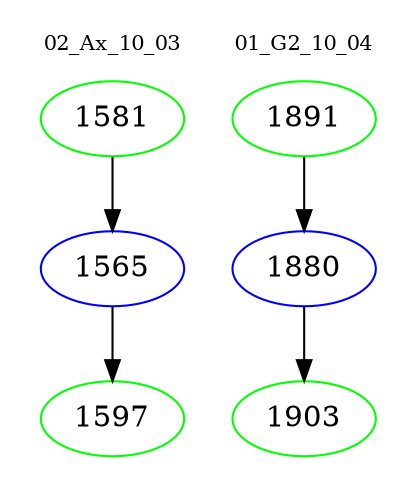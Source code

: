 digraph{
subgraph cluster_0 {
color = white
label = "02_Ax_10_03";
fontsize=10;
T0_1581 [label="1581", color="green"]
T0_1581 -> T0_1565 [color="black"]
T0_1565 [label="1565", color="blue"]
T0_1565 -> T0_1597 [color="black"]
T0_1597 [label="1597", color="green"]
}
subgraph cluster_1 {
color = white
label = "01_G2_10_04";
fontsize=10;
T1_1891 [label="1891", color="green"]
T1_1891 -> T1_1880 [color="black"]
T1_1880 [label="1880", color="blue"]
T1_1880 -> T1_1903 [color="black"]
T1_1903 [label="1903", color="green"]
}
}
